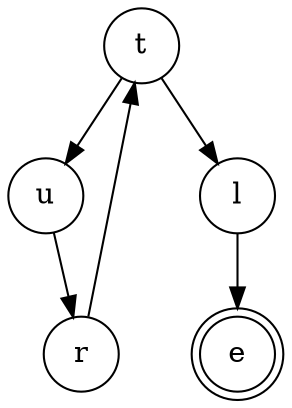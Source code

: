 digraph {   
    node [shape = doublecircle, color = black] e ;
    node [shape = circle];
    node [color= black];
    t -> u -> r -> t -> l -> e;	
}